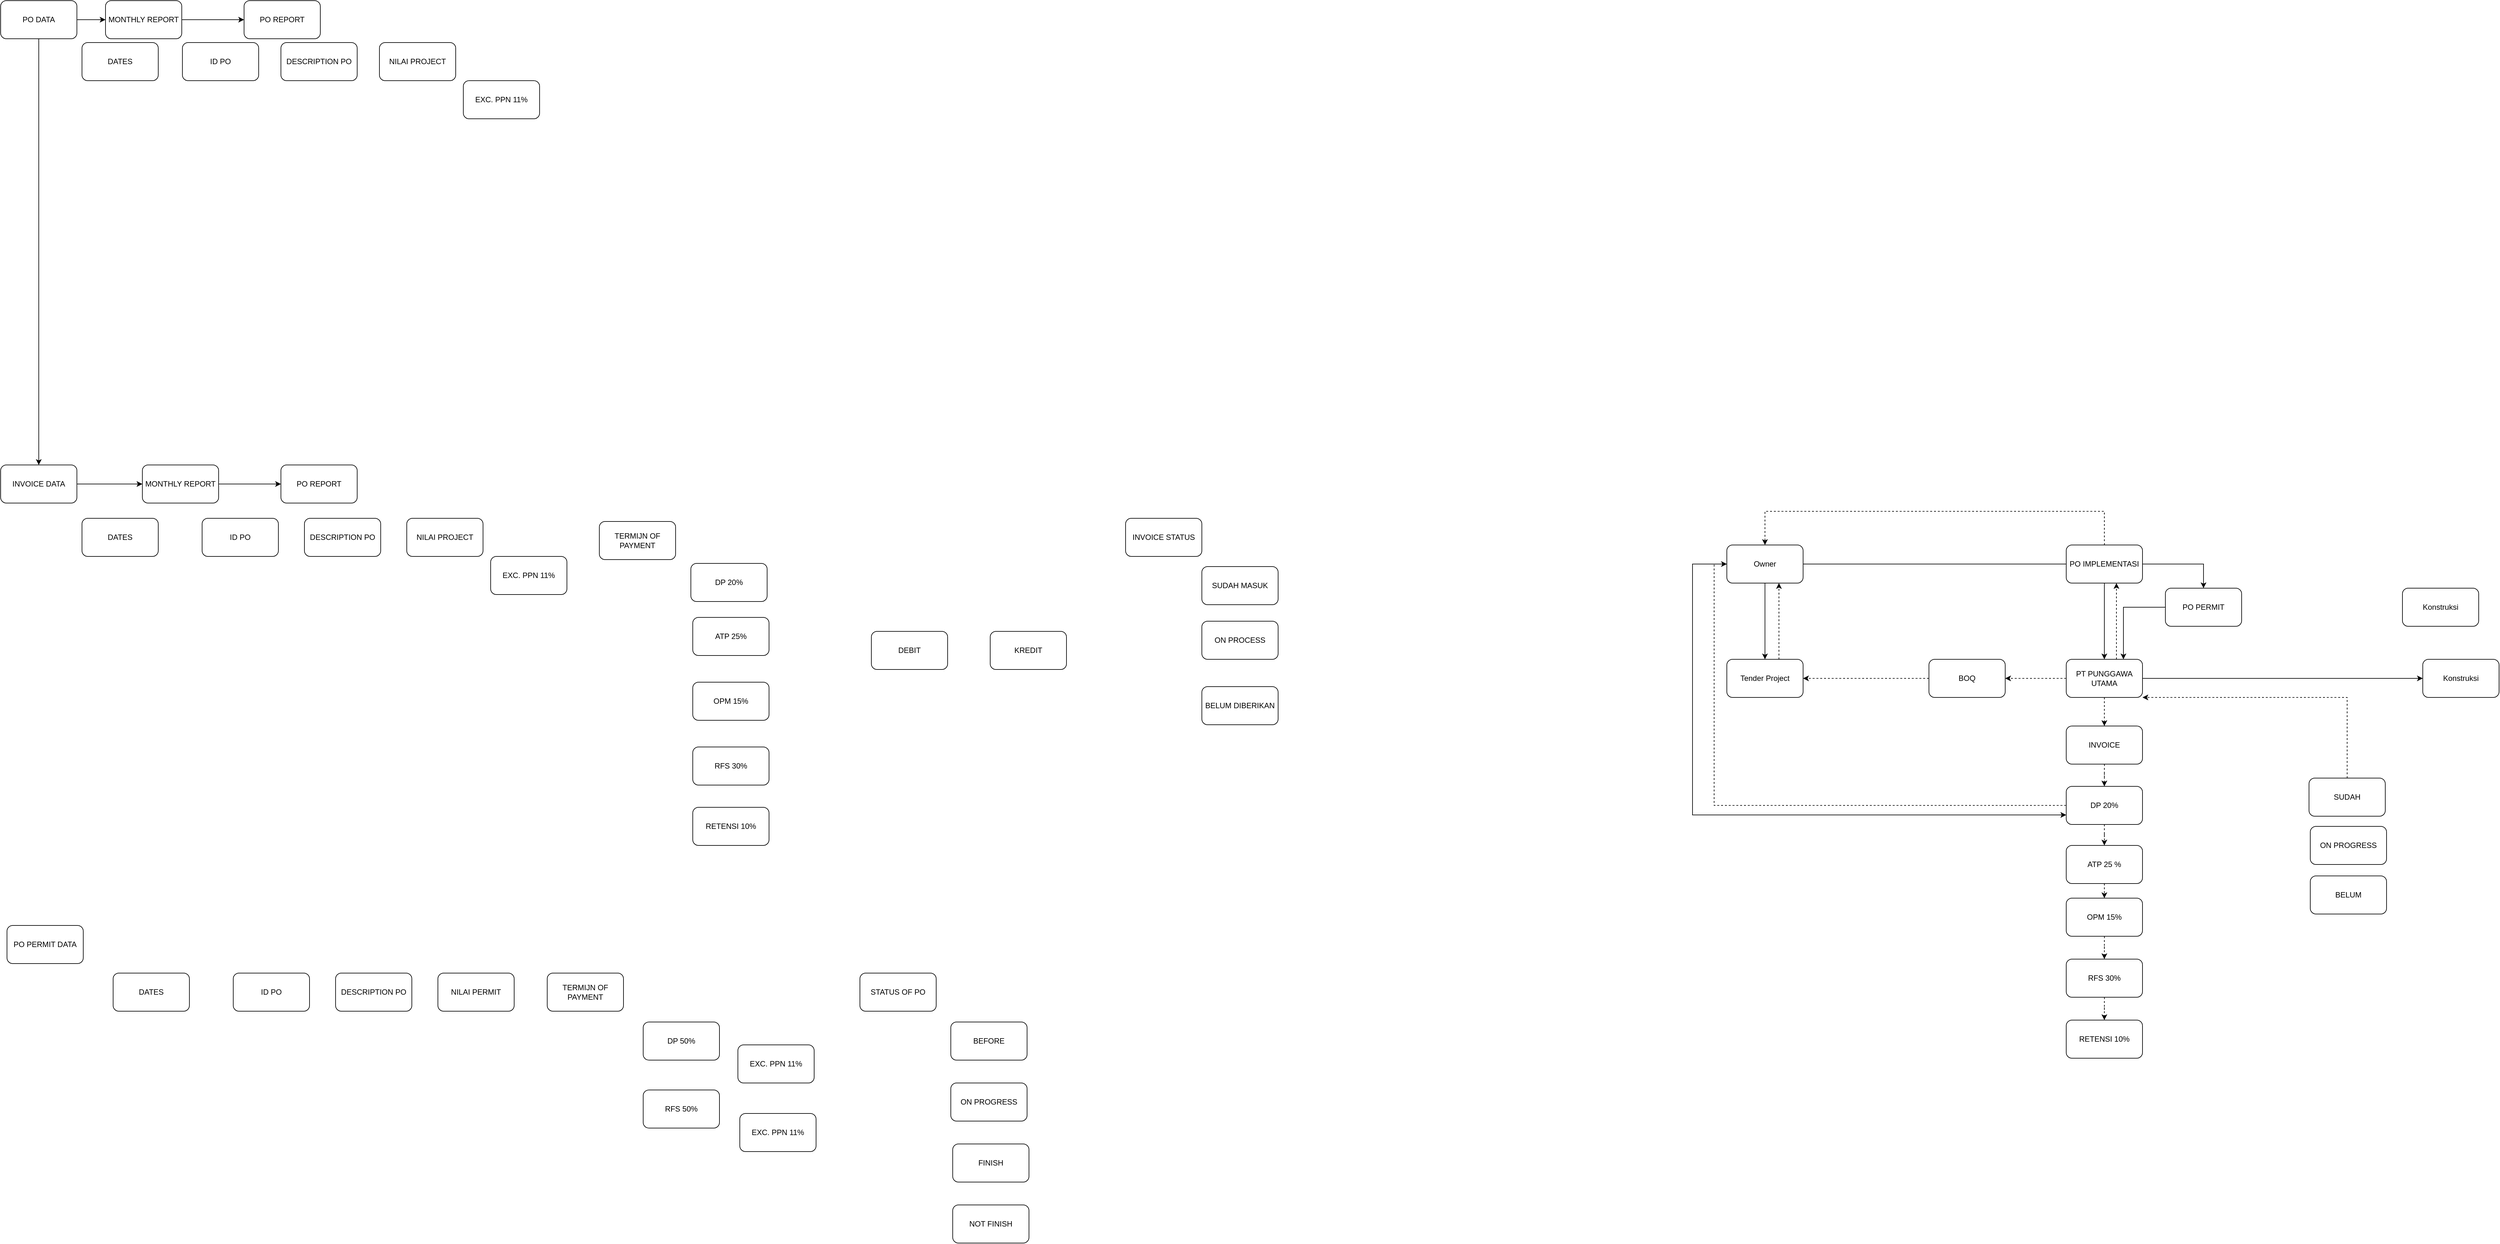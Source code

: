 <mxfile version="20.5.3" type="github">
  <diagram id="zwPZa73-P1lnx8H_J387" name="Halaman-1">
    <mxGraphModel dx="1778" dy="993" grid="0" gridSize="10" guides="1" tooltips="1" connect="1" arrows="1" fold="1" page="1" pageScale="1" pageWidth="4681" pageHeight="3300" math="0" shadow="0">
      <root>
        <mxCell id="0" />
        <mxCell id="1" parent="0" />
        <mxCell id="AZBUk-cfIWDi0z4D1h4j-29" style="edgeStyle=orthogonalEdgeStyle;rounded=0;orthogonalLoop=1;jettySize=auto;html=1;" edge="1" parent="1" source="AZBUk-cfIWDi0z4D1h4j-1" target="AZBUk-cfIWDi0z4D1h4j-25">
          <mxGeometry relative="1" as="geometry" />
        </mxCell>
        <mxCell id="AZBUk-cfIWDi0z4D1h4j-1" value="INVOICE DATA" style="rounded=1;whiteSpace=wrap;html=1;" vertex="1" parent="1">
          <mxGeometry x="106" y="1051" width="120" height="60" as="geometry" />
        </mxCell>
        <mxCell id="AZBUk-cfIWDi0z4D1h4j-27" style="edgeStyle=orthogonalEdgeStyle;rounded=0;orthogonalLoop=1;jettySize=auto;html=1;entryX=0.5;entryY=0;entryDx=0;entryDy=0;" edge="1" parent="1" source="AZBUk-cfIWDi0z4D1h4j-2" target="AZBUk-cfIWDi0z4D1h4j-1">
          <mxGeometry relative="1" as="geometry" />
        </mxCell>
        <mxCell id="AZBUk-cfIWDi0z4D1h4j-33" style="edgeStyle=orthogonalEdgeStyle;rounded=0;orthogonalLoop=1;jettySize=auto;html=1;" edge="1" parent="1" source="AZBUk-cfIWDi0z4D1h4j-2" target="AZBUk-cfIWDi0z4D1h4j-31">
          <mxGeometry relative="1" as="geometry" />
        </mxCell>
        <mxCell id="AZBUk-cfIWDi0z4D1h4j-2" value="PO DATA" style="rounded=1;whiteSpace=wrap;html=1;" vertex="1" parent="1">
          <mxGeometry x="106" y="320" width="120" height="60" as="geometry" />
        </mxCell>
        <mxCell id="AZBUk-cfIWDi0z4D1h4j-3" value="DATES" style="rounded=1;whiteSpace=wrap;html=1;" vertex="1" parent="1">
          <mxGeometry x="234" y="386" width="120" height="60" as="geometry" />
        </mxCell>
        <mxCell id="AZBUk-cfIWDi0z4D1h4j-4" value="ID PO" style="rounded=1;whiteSpace=wrap;html=1;" vertex="1" parent="1">
          <mxGeometry x="392" y="386" width="120" height="60" as="geometry" />
        </mxCell>
        <mxCell id="AZBUk-cfIWDi0z4D1h4j-5" value="DESCRIPTION PO" style="rounded=1;whiteSpace=wrap;html=1;" vertex="1" parent="1">
          <mxGeometry x="547" y="386" width="120" height="60" as="geometry" />
        </mxCell>
        <mxCell id="AZBUk-cfIWDi0z4D1h4j-6" value="NILAI PROJECT" style="rounded=1;whiteSpace=wrap;html=1;" vertex="1" parent="1">
          <mxGeometry x="702" y="386" width="120" height="60" as="geometry" />
        </mxCell>
        <mxCell id="AZBUk-cfIWDi0z4D1h4j-7" value="EXC. PPN 11%" style="rounded=1;whiteSpace=wrap;html=1;" vertex="1" parent="1">
          <mxGeometry x="834" y="446" width="120" height="60" as="geometry" />
        </mxCell>
        <mxCell id="AZBUk-cfIWDi0z4D1h4j-8" value="TERMIJN OF PAYMENT" style="rounded=1;whiteSpace=wrap;html=1;" vertex="1" parent="1">
          <mxGeometry x="1048" y="1140" width="120" height="60" as="geometry" />
        </mxCell>
        <mxCell id="AZBUk-cfIWDi0z4D1h4j-9" value="DP 20%" style="rounded=1;whiteSpace=wrap;html=1;" vertex="1" parent="1">
          <mxGeometry x="1192" y="1206" width="120" height="60" as="geometry" />
        </mxCell>
        <mxCell id="AZBUk-cfIWDi0z4D1h4j-10" value="ATP 25%" style="rounded=1;whiteSpace=wrap;html=1;" vertex="1" parent="1">
          <mxGeometry x="1195" y="1291" width="120" height="60" as="geometry" />
        </mxCell>
        <mxCell id="AZBUk-cfIWDi0z4D1h4j-11" value="OPM 15%" style="rounded=1;whiteSpace=wrap;html=1;" vertex="1" parent="1">
          <mxGeometry x="1195" y="1393" width="120" height="60" as="geometry" />
        </mxCell>
        <mxCell id="AZBUk-cfIWDi0z4D1h4j-12" value="RFS 30%" style="rounded=1;whiteSpace=wrap;html=1;" vertex="1" parent="1">
          <mxGeometry x="1195" y="1495" width="120" height="60" as="geometry" />
        </mxCell>
        <mxCell id="AZBUk-cfIWDi0z4D1h4j-13" value="RETENSI 10%" style="rounded=1;whiteSpace=wrap;html=1;" vertex="1" parent="1">
          <mxGeometry x="1195" y="1590" width="120" height="60" as="geometry" />
        </mxCell>
        <mxCell id="AZBUk-cfIWDi0z4D1h4j-14" value="DATES" style="rounded=1;whiteSpace=wrap;html=1;" vertex="1" parent="1">
          <mxGeometry x="234" y="1135" width="120" height="60" as="geometry" />
        </mxCell>
        <mxCell id="AZBUk-cfIWDi0z4D1h4j-15" value="ID PO" style="rounded=1;whiteSpace=wrap;html=1;" vertex="1" parent="1">
          <mxGeometry x="423" y="1135" width="120" height="60" as="geometry" />
        </mxCell>
        <mxCell id="AZBUk-cfIWDi0z4D1h4j-16" value="DESCRIPTION PO" style="rounded=1;whiteSpace=wrap;html=1;" vertex="1" parent="1">
          <mxGeometry x="584" y="1135" width="120" height="60" as="geometry" />
        </mxCell>
        <mxCell id="AZBUk-cfIWDi0z4D1h4j-17" value="NILAI PROJECT" style="rounded=1;whiteSpace=wrap;html=1;" vertex="1" parent="1">
          <mxGeometry x="745" y="1135" width="120" height="60" as="geometry" />
        </mxCell>
        <mxCell id="AZBUk-cfIWDi0z4D1h4j-18" value="EXC. PPN 11%" style="rounded=1;whiteSpace=wrap;html=1;" vertex="1" parent="1">
          <mxGeometry x="877" y="1195" width="120" height="60" as="geometry" />
        </mxCell>
        <mxCell id="AZBUk-cfIWDi0z4D1h4j-19" value="DEBIT" style="rounded=1;whiteSpace=wrap;html=1;" vertex="1" parent="1">
          <mxGeometry x="1476" y="1313" width="120" height="60" as="geometry" />
        </mxCell>
        <mxCell id="AZBUk-cfIWDi0z4D1h4j-20" value="KREDIT" style="rounded=1;whiteSpace=wrap;html=1;" vertex="1" parent="1">
          <mxGeometry x="1663" y="1313" width="120" height="60" as="geometry" />
        </mxCell>
        <mxCell id="AZBUk-cfIWDi0z4D1h4j-21" value="INVOICE STATUS" style="rounded=1;whiteSpace=wrap;html=1;" vertex="1" parent="1">
          <mxGeometry x="1876" y="1135" width="120" height="60" as="geometry" />
        </mxCell>
        <mxCell id="AZBUk-cfIWDi0z4D1h4j-22" value="SUDAH MASUK" style="rounded=1;whiteSpace=wrap;html=1;" vertex="1" parent="1">
          <mxGeometry x="1996" y="1211" width="120" height="60" as="geometry" />
        </mxCell>
        <mxCell id="AZBUk-cfIWDi0z4D1h4j-23" value="ON PROCESS" style="rounded=1;whiteSpace=wrap;html=1;" vertex="1" parent="1">
          <mxGeometry x="1996" y="1297" width="120" height="60" as="geometry" />
        </mxCell>
        <mxCell id="AZBUk-cfIWDi0z4D1h4j-24" value="BELUM DIBERIKAN" style="rounded=1;whiteSpace=wrap;html=1;" vertex="1" parent="1">
          <mxGeometry x="1996" y="1400" width="120" height="60" as="geometry" />
        </mxCell>
        <mxCell id="AZBUk-cfIWDi0z4D1h4j-30" style="edgeStyle=orthogonalEdgeStyle;rounded=0;orthogonalLoop=1;jettySize=auto;html=1;exitX=1;exitY=0.5;exitDx=0;exitDy=0;entryX=0;entryY=0.5;entryDx=0;entryDy=0;" edge="1" parent="1" source="AZBUk-cfIWDi0z4D1h4j-25" target="AZBUk-cfIWDi0z4D1h4j-26">
          <mxGeometry relative="1" as="geometry" />
        </mxCell>
        <mxCell id="AZBUk-cfIWDi0z4D1h4j-25" value="MONTHLY REPORT" style="rounded=1;whiteSpace=wrap;html=1;" vertex="1" parent="1">
          <mxGeometry x="329" y="1051" width="120" height="60" as="geometry" />
        </mxCell>
        <mxCell id="AZBUk-cfIWDi0z4D1h4j-26" value="PO REPORT" style="rounded=1;whiteSpace=wrap;html=1;" vertex="1" parent="1">
          <mxGeometry x="547" y="1051" width="120" height="60" as="geometry" />
        </mxCell>
        <mxCell id="AZBUk-cfIWDi0z4D1h4j-28" value="PO PERMIT DATA" style="rounded=1;whiteSpace=wrap;html=1;" vertex="1" parent="1">
          <mxGeometry x="116" y="1776" width="120" height="60" as="geometry" />
        </mxCell>
        <mxCell id="AZBUk-cfIWDi0z4D1h4j-34" style="edgeStyle=orthogonalEdgeStyle;rounded=0;orthogonalLoop=1;jettySize=auto;html=1;" edge="1" parent="1" source="AZBUk-cfIWDi0z4D1h4j-31" target="AZBUk-cfIWDi0z4D1h4j-32">
          <mxGeometry relative="1" as="geometry" />
        </mxCell>
        <mxCell id="AZBUk-cfIWDi0z4D1h4j-31" value="MONTHLY REPORT" style="rounded=1;whiteSpace=wrap;html=1;" vertex="1" parent="1">
          <mxGeometry x="271" y="320" width="120" height="60" as="geometry" />
        </mxCell>
        <mxCell id="AZBUk-cfIWDi0z4D1h4j-32" value="PO REPORT" style="rounded=1;whiteSpace=wrap;html=1;" vertex="1" parent="1">
          <mxGeometry x="489" y="320" width="120" height="60" as="geometry" />
        </mxCell>
        <mxCell id="AZBUk-cfIWDi0z4D1h4j-35" value="DATES" style="rounded=1;whiteSpace=wrap;html=1;" vertex="1" parent="1">
          <mxGeometry x="283" y="1851" width="120" height="60" as="geometry" />
        </mxCell>
        <mxCell id="AZBUk-cfIWDi0z4D1h4j-36" value="ID PO" style="rounded=1;whiteSpace=wrap;html=1;" vertex="1" parent="1">
          <mxGeometry x="472" y="1851" width="120" height="60" as="geometry" />
        </mxCell>
        <mxCell id="AZBUk-cfIWDi0z4D1h4j-37" value="DESCRIPTION PO" style="rounded=1;whiteSpace=wrap;html=1;" vertex="1" parent="1">
          <mxGeometry x="633" y="1851" width="120" height="60" as="geometry" />
        </mxCell>
        <mxCell id="AZBUk-cfIWDi0z4D1h4j-38" value="NILAI PERMIT" style="rounded=1;whiteSpace=wrap;html=1;" vertex="1" parent="1">
          <mxGeometry x="794" y="1851" width="120" height="60" as="geometry" />
        </mxCell>
        <mxCell id="AZBUk-cfIWDi0z4D1h4j-39" value="TERMIJN OF PAYMENT" style="rounded=1;whiteSpace=wrap;html=1;" vertex="1" parent="1">
          <mxGeometry x="966" y="1851" width="120" height="60" as="geometry" />
        </mxCell>
        <mxCell id="AZBUk-cfIWDi0z4D1h4j-40" value="DP 50%" style="rounded=1;whiteSpace=wrap;html=1;" vertex="1" parent="1">
          <mxGeometry x="1117" y="1928" width="120" height="60" as="geometry" />
        </mxCell>
        <mxCell id="AZBUk-cfIWDi0z4D1h4j-41" value="RFS 50%" style="rounded=1;whiteSpace=wrap;html=1;" vertex="1" parent="1">
          <mxGeometry x="1117" y="2035" width="120" height="60" as="geometry" />
        </mxCell>
        <mxCell id="AZBUk-cfIWDi0z4D1h4j-42" value="EXC. PPN 11%" style="rounded=1;whiteSpace=wrap;html=1;" vertex="1" parent="1">
          <mxGeometry x="1266" y="1964" width="120" height="60" as="geometry" />
        </mxCell>
        <mxCell id="AZBUk-cfIWDi0z4D1h4j-43" value="EXC. PPN 11%" style="rounded=1;whiteSpace=wrap;html=1;" vertex="1" parent="1">
          <mxGeometry x="1269" y="2072" width="120" height="60" as="geometry" />
        </mxCell>
        <mxCell id="AZBUk-cfIWDi0z4D1h4j-44" value="STATUS OF PO" style="rounded=1;whiteSpace=wrap;html=1;" vertex="1" parent="1">
          <mxGeometry x="1458" y="1851" width="120" height="60" as="geometry" />
        </mxCell>
        <mxCell id="AZBUk-cfIWDi0z4D1h4j-45" value="BEFORE" style="rounded=1;whiteSpace=wrap;html=1;" vertex="1" parent="1">
          <mxGeometry x="1601" y="1928" width="120" height="60" as="geometry" />
        </mxCell>
        <mxCell id="AZBUk-cfIWDi0z4D1h4j-46" value="ON PROGRESS" style="rounded=1;whiteSpace=wrap;html=1;" vertex="1" parent="1">
          <mxGeometry x="1601" y="2024" width="120" height="60" as="geometry" />
        </mxCell>
        <mxCell id="AZBUk-cfIWDi0z4D1h4j-47" value="FINISH" style="rounded=1;whiteSpace=wrap;html=1;" vertex="1" parent="1">
          <mxGeometry x="1604" y="2120" width="120" height="60" as="geometry" />
        </mxCell>
        <mxCell id="AZBUk-cfIWDi0z4D1h4j-48" value="NOT FINISH" style="rounded=1;whiteSpace=wrap;html=1;" vertex="1" parent="1">
          <mxGeometry x="1604" y="2216" width="120" height="60" as="geometry" />
        </mxCell>
        <mxCell id="AZBUk-cfIWDi0z4D1h4j-63" style="edgeStyle=orthogonalEdgeStyle;rounded=0;orthogonalLoop=1;jettySize=auto;html=1;" edge="1" parent="1" source="AZBUk-cfIWDi0z4D1h4j-58" target="AZBUk-cfIWDi0z4D1h4j-59">
          <mxGeometry relative="1" as="geometry" />
        </mxCell>
        <mxCell id="AZBUk-cfIWDi0z4D1h4j-72" style="edgeStyle=orthogonalEdgeStyle;rounded=0;orthogonalLoop=1;jettySize=auto;html=1;startArrow=none;" edge="1" parent="1" source="AZBUk-cfIWDi0z4D1h4j-71" target="AZBUk-cfIWDi0z4D1h4j-68">
          <mxGeometry relative="1" as="geometry" />
        </mxCell>
        <mxCell id="AZBUk-cfIWDi0z4D1h4j-94" style="edgeStyle=orthogonalEdgeStyle;rounded=0;orthogonalLoop=1;jettySize=auto;html=1;entryX=0;entryY=0.75;entryDx=0;entryDy=0;" edge="1" parent="1" source="AZBUk-cfIWDi0z4D1h4j-58" target="AZBUk-cfIWDi0z4D1h4j-85">
          <mxGeometry relative="1" as="geometry">
            <Array as="points">
              <mxPoint x="2768" y="1207" />
              <mxPoint x="2768" y="1602" />
            </Array>
          </mxGeometry>
        </mxCell>
        <mxCell id="AZBUk-cfIWDi0z4D1h4j-58" value="Owner" style="rounded=1;whiteSpace=wrap;html=1;" vertex="1" parent="1">
          <mxGeometry x="2822" y="1177" width="120" height="60" as="geometry" />
        </mxCell>
        <mxCell id="AZBUk-cfIWDi0z4D1h4j-74" style="edgeStyle=orthogonalEdgeStyle;rounded=0;orthogonalLoop=1;jettySize=auto;html=1;dashed=1;" edge="1" parent="1" source="AZBUk-cfIWDi0z4D1h4j-59" target="AZBUk-cfIWDi0z4D1h4j-58">
          <mxGeometry relative="1" as="geometry">
            <Array as="points">
              <mxPoint x="2904" y="1301" />
              <mxPoint x="2904" y="1301" />
            </Array>
          </mxGeometry>
        </mxCell>
        <mxCell id="AZBUk-cfIWDi0z4D1h4j-59" value="Tender Project" style="rounded=1;whiteSpace=wrap;html=1;" vertex="1" parent="1">
          <mxGeometry x="2822" y="1357" width="120" height="60" as="geometry" />
        </mxCell>
        <mxCell id="AZBUk-cfIWDi0z4D1h4j-62" style="edgeStyle=orthogonalEdgeStyle;rounded=0;orthogonalLoop=1;jettySize=auto;html=1;entryX=1;entryY=0.5;entryDx=0;entryDy=0;dashed=1;" edge="1" parent="1" source="AZBUk-cfIWDi0z4D1h4j-67" target="AZBUk-cfIWDi0z4D1h4j-59">
          <mxGeometry relative="1" as="geometry">
            <mxPoint x="3076" y="1387" as="sourcePoint" />
          </mxGeometry>
        </mxCell>
        <mxCell id="AZBUk-cfIWDi0z4D1h4j-67" value="BOQ" style="rounded=1;whiteSpace=wrap;html=1;" vertex="1" parent="1">
          <mxGeometry x="3140" y="1357" width="120" height="60" as="geometry" />
        </mxCell>
        <mxCell id="AZBUk-cfIWDi0z4D1h4j-69" style="edgeStyle=orthogonalEdgeStyle;rounded=0;orthogonalLoop=1;jettySize=auto;html=1;dashed=1;" edge="1" parent="1" source="AZBUk-cfIWDi0z4D1h4j-68" target="AZBUk-cfIWDi0z4D1h4j-67">
          <mxGeometry relative="1" as="geometry" />
        </mxCell>
        <mxCell id="AZBUk-cfIWDi0z4D1h4j-75" style="edgeStyle=orthogonalEdgeStyle;rounded=0;orthogonalLoop=1;jettySize=auto;html=1;dashed=1;" edge="1" parent="1" source="AZBUk-cfIWDi0z4D1h4j-68" target="AZBUk-cfIWDi0z4D1h4j-71">
          <mxGeometry relative="1" as="geometry">
            <Array as="points">
              <mxPoint x="3435" y="1299" />
              <mxPoint x="3435" y="1299" />
            </Array>
          </mxGeometry>
        </mxCell>
        <mxCell id="AZBUk-cfIWDi0z4D1h4j-82" style="edgeStyle=orthogonalEdgeStyle;rounded=0;orthogonalLoop=1;jettySize=auto;html=1;entryX=0;entryY=0.5;entryDx=0;entryDy=0;" edge="1" parent="1" source="AZBUk-cfIWDi0z4D1h4j-68" target="AZBUk-cfIWDi0z4D1h4j-80">
          <mxGeometry relative="1" as="geometry" />
        </mxCell>
        <mxCell id="AZBUk-cfIWDi0z4D1h4j-90" style="edgeStyle=orthogonalEdgeStyle;rounded=0;orthogonalLoop=1;jettySize=auto;html=1;dashed=1;" edge="1" parent="1" source="AZBUk-cfIWDi0z4D1h4j-68" target="AZBUk-cfIWDi0z4D1h4j-84">
          <mxGeometry relative="1" as="geometry" />
        </mxCell>
        <mxCell id="AZBUk-cfIWDi0z4D1h4j-68" value="PT PUNGGAWA UTAMA" style="rounded=1;whiteSpace=wrap;html=1;" vertex="1" parent="1">
          <mxGeometry x="3356" y="1357" width="120" height="60" as="geometry" />
        </mxCell>
        <mxCell id="AZBUk-cfIWDi0z4D1h4j-76" style="edgeStyle=orthogonalEdgeStyle;rounded=0;orthogonalLoop=1;jettySize=auto;html=1;entryX=0.5;entryY=0;entryDx=0;entryDy=0;dashed=1;" edge="1" parent="1" source="AZBUk-cfIWDi0z4D1h4j-71" target="AZBUk-cfIWDi0z4D1h4j-58">
          <mxGeometry relative="1" as="geometry">
            <Array as="points">
              <mxPoint x="3416" y="1124" />
              <mxPoint x="2882" y="1124" />
            </Array>
          </mxGeometry>
        </mxCell>
        <mxCell id="AZBUk-cfIWDi0z4D1h4j-78" style="edgeStyle=orthogonalEdgeStyle;rounded=0;orthogonalLoop=1;jettySize=auto;html=1;" edge="1" parent="1" source="AZBUk-cfIWDi0z4D1h4j-71" target="AZBUk-cfIWDi0z4D1h4j-77">
          <mxGeometry relative="1" as="geometry" />
        </mxCell>
        <mxCell id="AZBUk-cfIWDi0z4D1h4j-71" value="PO IMPLEMENTASI" style="rounded=1;whiteSpace=wrap;html=1;" vertex="1" parent="1">
          <mxGeometry x="3356" y="1177" width="120" height="60" as="geometry" />
        </mxCell>
        <mxCell id="AZBUk-cfIWDi0z4D1h4j-73" value="" style="edgeStyle=orthogonalEdgeStyle;rounded=0;orthogonalLoop=1;jettySize=auto;html=1;endArrow=none;" edge="1" parent="1" source="AZBUk-cfIWDi0z4D1h4j-58" target="AZBUk-cfIWDi0z4D1h4j-71">
          <mxGeometry relative="1" as="geometry">
            <mxPoint x="2942" y="1207" as="sourcePoint" />
            <mxPoint x="3416" y="1357" as="targetPoint" />
          </mxGeometry>
        </mxCell>
        <mxCell id="AZBUk-cfIWDi0z4D1h4j-81" style="edgeStyle=orthogonalEdgeStyle;rounded=0;orthogonalLoop=1;jettySize=auto;html=1;entryX=0.75;entryY=0;entryDx=0;entryDy=0;" edge="1" parent="1" source="AZBUk-cfIWDi0z4D1h4j-77" target="AZBUk-cfIWDi0z4D1h4j-68">
          <mxGeometry relative="1" as="geometry" />
        </mxCell>
        <mxCell id="AZBUk-cfIWDi0z4D1h4j-77" value="PO PERMIT" style="rounded=1;whiteSpace=wrap;html=1;" vertex="1" parent="1">
          <mxGeometry x="3512" y="1245" width="120" height="60" as="geometry" />
        </mxCell>
        <mxCell id="AZBUk-cfIWDi0z4D1h4j-80" value="Konstruksi" style="rounded=1;whiteSpace=wrap;html=1;" vertex="1" parent="1">
          <mxGeometry x="3917" y="1357" width="120" height="60" as="geometry" />
        </mxCell>
        <mxCell id="AZBUk-cfIWDi0z4D1h4j-83" value="Konstruksi" style="rounded=1;whiteSpace=wrap;html=1;" vertex="1" parent="1">
          <mxGeometry x="3885" y="1245" width="120" height="60" as="geometry" />
        </mxCell>
        <mxCell id="AZBUk-cfIWDi0z4D1h4j-92" style="edgeStyle=orthogonalEdgeStyle;rounded=0;orthogonalLoop=1;jettySize=auto;html=1;dashed=1;" edge="1" parent="1" source="AZBUk-cfIWDi0z4D1h4j-84" target="AZBUk-cfIWDi0z4D1h4j-85">
          <mxGeometry relative="1" as="geometry" />
        </mxCell>
        <mxCell id="AZBUk-cfIWDi0z4D1h4j-84" value="INVOICE" style="rounded=1;whiteSpace=wrap;html=1;" vertex="1" parent="1">
          <mxGeometry x="3356" y="1462" width="120" height="60" as="geometry" />
        </mxCell>
        <mxCell id="AZBUk-cfIWDi0z4D1h4j-93" style="edgeStyle=orthogonalEdgeStyle;rounded=0;orthogonalLoop=1;jettySize=auto;html=1;entryX=0;entryY=0.5;entryDx=0;entryDy=0;dashed=1;" edge="1" parent="1" source="AZBUk-cfIWDi0z4D1h4j-85" target="AZBUk-cfIWDi0z4D1h4j-58">
          <mxGeometry relative="1" as="geometry">
            <mxPoint x="2710" y="1486" as="targetPoint" />
          </mxGeometry>
        </mxCell>
        <mxCell id="AZBUk-cfIWDi0z4D1h4j-98" style="edgeStyle=orthogonalEdgeStyle;rounded=0;orthogonalLoop=1;jettySize=auto;html=1;exitX=0.5;exitY=1;exitDx=0;exitDy=0;dashed=1;" edge="1" parent="1" source="AZBUk-cfIWDi0z4D1h4j-85" target="AZBUk-cfIWDi0z4D1h4j-86">
          <mxGeometry relative="1" as="geometry" />
        </mxCell>
        <mxCell id="AZBUk-cfIWDi0z4D1h4j-85" value="DP 20%" style="rounded=1;whiteSpace=wrap;html=1;" vertex="1" parent="1">
          <mxGeometry x="3356" y="1557" width="120" height="60" as="geometry" />
        </mxCell>
        <mxCell id="AZBUk-cfIWDi0z4D1h4j-99" style="edgeStyle=orthogonalEdgeStyle;rounded=0;orthogonalLoop=1;jettySize=auto;html=1;exitX=0.5;exitY=1;exitDx=0;exitDy=0;entryX=0.5;entryY=0;entryDx=0;entryDy=0;dashed=1;" edge="1" parent="1" source="AZBUk-cfIWDi0z4D1h4j-86" target="AZBUk-cfIWDi0z4D1h4j-87">
          <mxGeometry relative="1" as="geometry" />
        </mxCell>
        <mxCell id="AZBUk-cfIWDi0z4D1h4j-86" value="ATP 25 %" style="rounded=1;whiteSpace=wrap;html=1;" vertex="1" parent="1">
          <mxGeometry x="3356" y="1650" width="120" height="60" as="geometry" />
        </mxCell>
        <mxCell id="AZBUk-cfIWDi0z4D1h4j-100" style="edgeStyle=orthogonalEdgeStyle;rounded=0;orthogonalLoop=1;jettySize=auto;html=1;dashed=1;" edge="1" parent="1" source="AZBUk-cfIWDi0z4D1h4j-87" target="AZBUk-cfIWDi0z4D1h4j-88">
          <mxGeometry relative="1" as="geometry" />
        </mxCell>
        <mxCell id="AZBUk-cfIWDi0z4D1h4j-87" value="OPM 15%" style="rounded=1;whiteSpace=wrap;html=1;" vertex="1" parent="1">
          <mxGeometry x="3356" y="1733" width="120" height="60" as="geometry" />
        </mxCell>
        <mxCell id="AZBUk-cfIWDi0z4D1h4j-101" style="edgeStyle=orthogonalEdgeStyle;rounded=0;orthogonalLoop=1;jettySize=auto;html=1;dashed=1;" edge="1" parent="1" source="AZBUk-cfIWDi0z4D1h4j-88" target="AZBUk-cfIWDi0z4D1h4j-89">
          <mxGeometry relative="1" as="geometry" />
        </mxCell>
        <mxCell id="AZBUk-cfIWDi0z4D1h4j-88" value="RFS 30%" style="rounded=1;whiteSpace=wrap;html=1;" vertex="1" parent="1">
          <mxGeometry x="3356" y="1829" width="120" height="60" as="geometry" />
        </mxCell>
        <mxCell id="AZBUk-cfIWDi0z4D1h4j-89" value="RETENSI 10%" style="rounded=1;whiteSpace=wrap;html=1;" vertex="1" parent="1">
          <mxGeometry x="3356" y="1925" width="120" height="60" as="geometry" />
        </mxCell>
        <mxCell id="AZBUk-cfIWDi0z4D1h4j-95" value="BELUM" style="rounded=1;whiteSpace=wrap;html=1;" vertex="1" parent="1">
          <mxGeometry x="3740" y="1698" width="120" height="60" as="geometry" />
        </mxCell>
        <mxCell id="AZBUk-cfIWDi0z4D1h4j-102" style="edgeStyle=orthogonalEdgeStyle;rounded=0;orthogonalLoop=1;jettySize=auto;html=1;dashed=1;entryX=1;entryY=1;entryDx=0;entryDy=0;exitX=0.5;exitY=0;exitDx=0;exitDy=0;" edge="1" parent="1" source="AZBUk-cfIWDi0z4D1h4j-96" target="AZBUk-cfIWDi0z4D1h4j-68">
          <mxGeometry relative="1" as="geometry">
            <mxPoint x="3488.25" y="1410.75" as="targetPoint" />
            <Array as="points">
              <mxPoint x="3798" y="1417" />
            </Array>
          </mxGeometry>
        </mxCell>
        <mxCell id="AZBUk-cfIWDi0z4D1h4j-96" value="SUDAH" style="rounded=1;whiteSpace=wrap;html=1;" vertex="1" parent="1">
          <mxGeometry x="3738" y="1544" width="120" height="60" as="geometry" />
        </mxCell>
        <mxCell id="AZBUk-cfIWDi0z4D1h4j-97" value="ON PROGRESS" style="rounded=1;whiteSpace=wrap;html=1;" vertex="1" parent="1">
          <mxGeometry x="3740" y="1620" width="120" height="60" as="geometry" />
        </mxCell>
      </root>
    </mxGraphModel>
  </diagram>
</mxfile>
